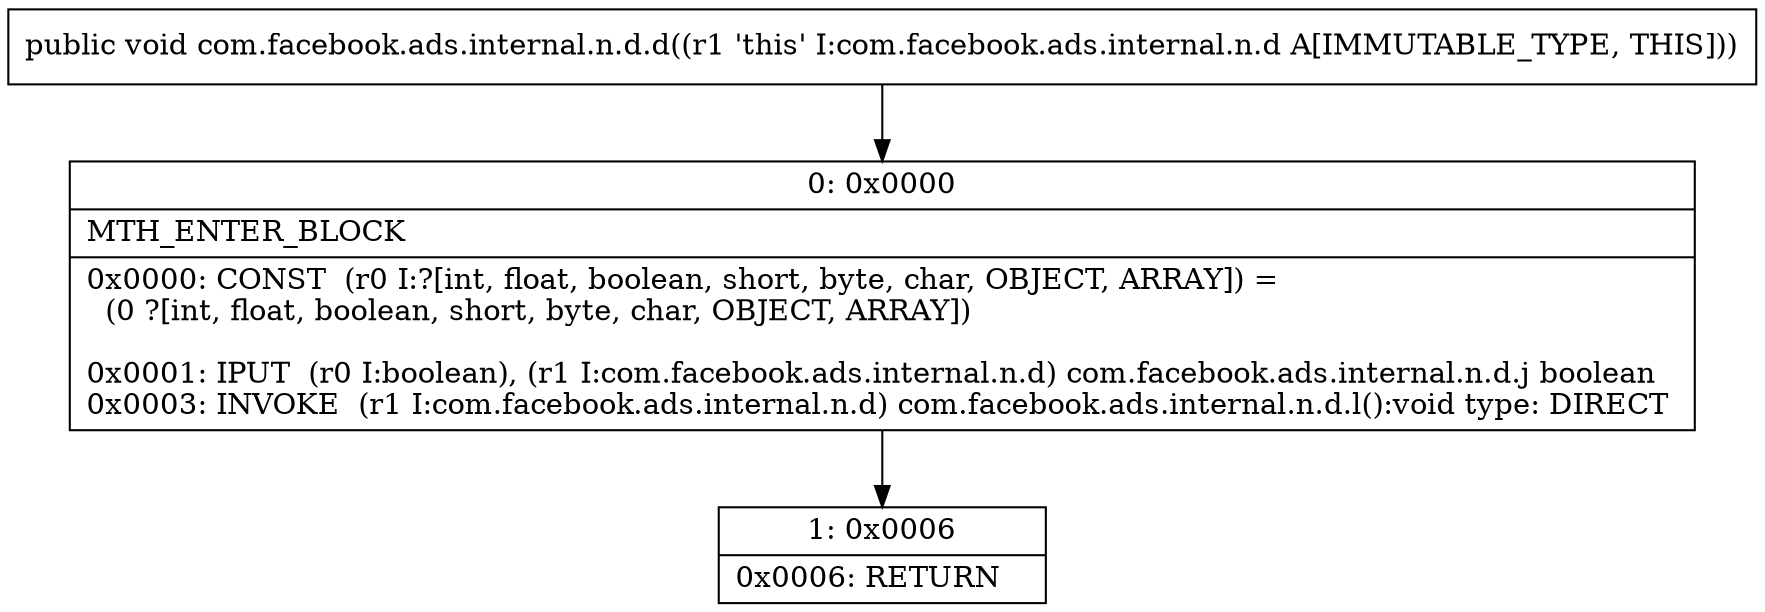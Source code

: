 digraph "CFG forcom.facebook.ads.internal.n.d.d()V" {
Node_0 [shape=record,label="{0\:\ 0x0000|MTH_ENTER_BLOCK\l|0x0000: CONST  (r0 I:?[int, float, boolean, short, byte, char, OBJECT, ARRAY]) = \l  (0 ?[int, float, boolean, short, byte, char, OBJECT, ARRAY])\l \l0x0001: IPUT  (r0 I:boolean), (r1 I:com.facebook.ads.internal.n.d) com.facebook.ads.internal.n.d.j boolean \l0x0003: INVOKE  (r1 I:com.facebook.ads.internal.n.d) com.facebook.ads.internal.n.d.l():void type: DIRECT \l}"];
Node_1 [shape=record,label="{1\:\ 0x0006|0x0006: RETURN   \l}"];
MethodNode[shape=record,label="{public void com.facebook.ads.internal.n.d.d((r1 'this' I:com.facebook.ads.internal.n.d A[IMMUTABLE_TYPE, THIS])) }"];
MethodNode -> Node_0;
Node_0 -> Node_1;
}

